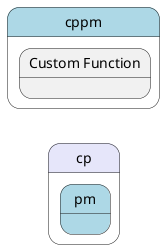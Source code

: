 @startuml
left to right direction


state "cp" as cp #lavender {
state "pm" as cppm #lightblue {
}
}


state "cppm" as pstatename #lightblue {
    state "Custom Function" as pmfunction {
    }
}





@enduml
